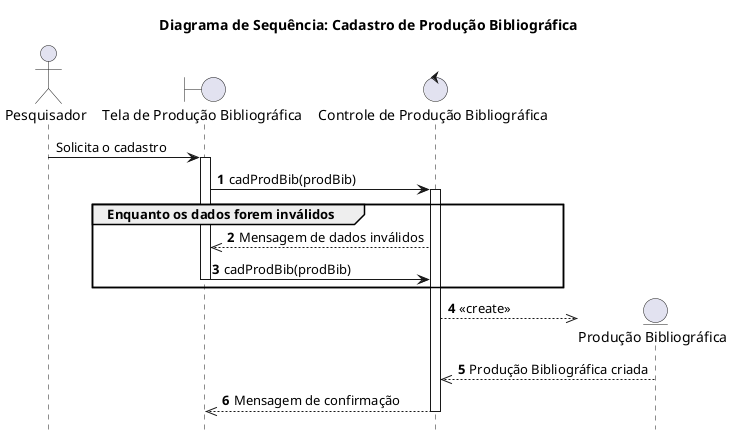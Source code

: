 @startuml DiagramaCadastrarProducaoBibliografica
title "Diagrama de Sequência: Cadastro de Produção Bibliográfica"
hide footbox

actor "Pesquisador" as Pesquisador
boundary "Tela de Produção Bibliográfica" as UIProducaoBibliografica
control "Controle de Produção Bibliográfica" as ControleProducaoBibliografica
entity "Produção Bibliográfica" as ProducaoBibliografica

Pesquisador -> UIProducaoBibliografica++: Solicita o cadastro

autonumber
UIProducaoBibliografica -> ControleProducaoBibliografica++: cadProdBib(prodBib)

group Enquanto os dados forem inválidos
ControleProducaoBibliografica -->> UIProducaoBibliografica: Mensagem de dados inválidos
UIProducaoBibliografica -> ControleProducaoBibliografica --: cadProdBib(prodBib)
end

ControleProducaoBibliografica -->> ProducaoBibliografica **: <<create>>
ProducaoBibliografica -->> ControleProducaoBibliografica: Produção Bibliográfica criada
ControleProducaoBibliografica -->> UIProducaoBibliografica --: Mensagem de confirmação
autonumber stop
@enduml